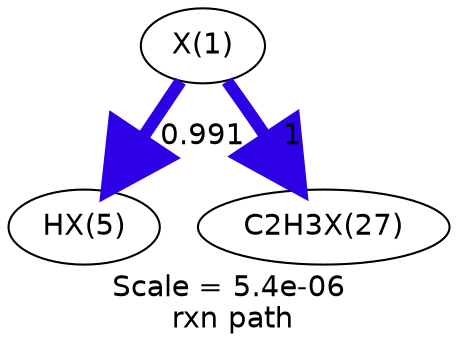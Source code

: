 digraph reaction_paths {
center=1;
s24 -> s25[fontname="Helvetica", style="setlinewidth(5.99)", arrowsize=3, color="0.7, 1.49, 0.9"
, label=" 0.991"];
s24 -> s26[fontname="Helvetica", style="setlinewidth(6)", arrowsize=3, color="0.7, 1.5, 0.9"
, label=" 1"];
s24 [ fontname="Helvetica", label="X(1)"];
s25 [ fontname="Helvetica", label="HX(5)"];
s26 [ fontname="Helvetica", label="C2H3X(27)"];
 label = "Scale = 5.4e-06\l rxn path";
 fontname = "Helvetica";
}
